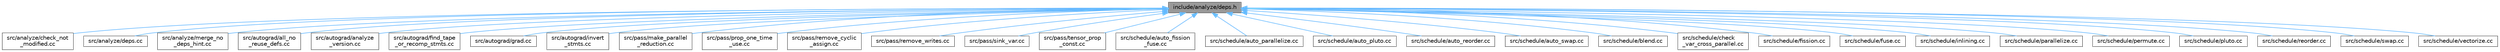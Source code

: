 digraph "include/analyze/deps.h"
{
 // LATEX_PDF_SIZE
  bgcolor="transparent";
  edge [fontname=Helvetica,fontsize=10,labelfontname=Helvetica,labelfontsize=10];
  node [fontname=Helvetica,fontsize=10,shape=box,height=0.2,width=0.4];
  Node1 [label="include/analyze/deps.h",height=0.2,width=0.4,color="gray40", fillcolor="grey60", style="filled", fontcolor="black",tooltip=" "];
  Node1 -> Node2 [dir="back",color="steelblue1",style="solid"];
  Node2 [label="src/analyze/check_not\l_modified.cc",height=0.2,width=0.4,color="grey40", fillcolor="white", style="filled",URL="$check__not__modified_8cc.html",tooltip=" "];
  Node1 -> Node3 [dir="back",color="steelblue1",style="solid"];
  Node3 [label="src/analyze/deps.cc",height=0.2,width=0.4,color="grey40", fillcolor="white", style="filled",URL="$deps_8cc.html",tooltip=" "];
  Node1 -> Node4 [dir="back",color="steelblue1",style="solid"];
  Node4 [label="src/analyze/merge_no\l_deps_hint.cc",height=0.2,width=0.4,color="grey40", fillcolor="white", style="filled",URL="$merge__no__deps__hint_8cc.html",tooltip=" "];
  Node1 -> Node5 [dir="back",color="steelblue1",style="solid"];
  Node5 [label="src/autograd/all_no\l_reuse_defs.cc",height=0.2,width=0.4,color="grey40", fillcolor="white", style="filled",URL="$all__no__reuse__defs_8cc.html",tooltip=" "];
  Node1 -> Node6 [dir="back",color="steelblue1",style="solid"];
  Node6 [label="src/autograd/analyze\l_version.cc",height=0.2,width=0.4,color="grey40", fillcolor="white", style="filled",URL="$analyze__version_8cc.html",tooltip=" "];
  Node1 -> Node7 [dir="back",color="steelblue1",style="solid"];
  Node7 [label="src/autograd/find_tape\l_or_recomp_stmts.cc",height=0.2,width=0.4,color="grey40", fillcolor="white", style="filled",URL="$find__tape__or__recomp__stmts_8cc.html",tooltip=" "];
  Node1 -> Node8 [dir="back",color="steelblue1",style="solid"];
  Node8 [label="src/autograd/grad.cc",height=0.2,width=0.4,color="grey40", fillcolor="white", style="filled",URL="$grad_8cc.html",tooltip=" "];
  Node1 -> Node9 [dir="back",color="steelblue1",style="solid"];
  Node9 [label="src/autograd/invert\l_stmts.cc",height=0.2,width=0.4,color="grey40", fillcolor="white", style="filled",URL="$invert__stmts_8cc.html",tooltip=" "];
  Node1 -> Node10 [dir="back",color="steelblue1",style="solid"];
  Node10 [label="src/pass/make_parallel\l_reduction.cc",height=0.2,width=0.4,color="grey40", fillcolor="white", style="filled",URL="$make__parallel__reduction_8cc.html",tooltip=" "];
  Node1 -> Node11 [dir="back",color="steelblue1",style="solid"];
  Node11 [label="src/pass/prop_one_time\l_use.cc",height=0.2,width=0.4,color="grey40", fillcolor="white", style="filled",URL="$prop__one__time__use_8cc.html",tooltip=" "];
  Node1 -> Node12 [dir="back",color="steelblue1",style="solid"];
  Node12 [label="src/pass/remove_cyclic\l_assign.cc",height=0.2,width=0.4,color="grey40", fillcolor="white", style="filled",URL="$remove__cyclic__assign_8cc.html",tooltip=" "];
  Node1 -> Node13 [dir="back",color="steelblue1",style="solid"];
  Node13 [label="src/pass/remove_writes.cc",height=0.2,width=0.4,color="grey40", fillcolor="white", style="filled",URL="$remove__writes_8cc.html",tooltip=" "];
  Node1 -> Node14 [dir="back",color="steelblue1",style="solid"];
  Node14 [label="src/pass/sink_var.cc",height=0.2,width=0.4,color="grey40", fillcolor="white", style="filled",URL="$sink__var_8cc.html",tooltip=" "];
  Node1 -> Node15 [dir="back",color="steelblue1",style="solid"];
  Node15 [label="src/pass/tensor_prop\l_const.cc",height=0.2,width=0.4,color="grey40", fillcolor="white", style="filled",URL="$tensor__prop__const_8cc.html",tooltip=" "];
  Node1 -> Node16 [dir="back",color="steelblue1",style="solid"];
  Node16 [label="src/schedule/auto_fission\l_fuse.cc",height=0.2,width=0.4,color="grey40", fillcolor="white", style="filled",URL="$auto__fission__fuse_8cc.html",tooltip=" "];
  Node1 -> Node17 [dir="back",color="steelblue1",style="solid"];
  Node17 [label="src/schedule/auto_parallelize.cc",height=0.2,width=0.4,color="grey40", fillcolor="white", style="filled",URL="$auto__parallelize_8cc.html",tooltip=" "];
  Node1 -> Node18 [dir="back",color="steelblue1",style="solid"];
  Node18 [label="src/schedule/auto_pluto.cc",height=0.2,width=0.4,color="grey40", fillcolor="white", style="filled",URL="$auto__pluto_8cc.html",tooltip=" "];
  Node1 -> Node19 [dir="back",color="steelblue1",style="solid"];
  Node19 [label="src/schedule/auto_reorder.cc",height=0.2,width=0.4,color="grey40", fillcolor="white", style="filled",URL="$auto__reorder_8cc.html",tooltip=" "];
  Node1 -> Node20 [dir="back",color="steelblue1",style="solid"];
  Node20 [label="src/schedule/auto_swap.cc",height=0.2,width=0.4,color="grey40", fillcolor="white", style="filled",URL="$auto__swap_8cc.html",tooltip=" "];
  Node1 -> Node21 [dir="back",color="steelblue1",style="solid"];
  Node21 [label="src/schedule/blend.cc",height=0.2,width=0.4,color="grey40", fillcolor="white", style="filled",URL="$blend_8cc.html",tooltip=" "];
  Node1 -> Node22 [dir="back",color="steelblue1",style="solid"];
  Node22 [label="src/schedule/check\l_var_cross_parallel.cc",height=0.2,width=0.4,color="grey40", fillcolor="white", style="filled",URL="$check__var__cross__parallel_8cc.html",tooltip=" "];
  Node1 -> Node23 [dir="back",color="steelblue1",style="solid"];
  Node23 [label="src/schedule/fission.cc",height=0.2,width=0.4,color="grey40", fillcolor="white", style="filled",URL="$fission_8cc.html",tooltip=" "];
  Node1 -> Node24 [dir="back",color="steelblue1",style="solid"];
  Node24 [label="src/schedule/fuse.cc",height=0.2,width=0.4,color="grey40", fillcolor="white", style="filled",URL="$fuse_8cc.html",tooltip=" "];
  Node1 -> Node25 [dir="back",color="steelblue1",style="solid"];
  Node25 [label="src/schedule/inlining.cc",height=0.2,width=0.4,color="grey40", fillcolor="white", style="filled",URL="$inlining_8cc.html",tooltip=" "];
  Node1 -> Node26 [dir="back",color="steelblue1",style="solid"];
  Node26 [label="src/schedule/parallelize.cc",height=0.2,width=0.4,color="grey40", fillcolor="white", style="filled",URL="$parallelize_8cc.html",tooltip=" "];
  Node1 -> Node27 [dir="back",color="steelblue1",style="solid"];
  Node27 [label="src/schedule/permute.cc",height=0.2,width=0.4,color="grey40", fillcolor="white", style="filled",URL="$permute_8cc.html",tooltip=" "];
  Node1 -> Node28 [dir="back",color="steelblue1",style="solid"];
  Node28 [label="src/schedule/pluto.cc",height=0.2,width=0.4,color="grey40", fillcolor="white", style="filled",URL="$pluto_8cc.html",tooltip=" "];
  Node1 -> Node29 [dir="back",color="steelblue1",style="solid"];
  Node29 [label="src/schedule/reorder.cc",height=0.2,width=0.4,color="grey40", fillcolor="white", style="filled",URL="$reorder_8cc.html",tooltip=" "];
  Node1 -> Node30 [dir="back",color="steelblue1",style="solid"];
  Node30 [label="src/schedule/swap.cc",height=0.2,width=0.4,color="grey40", fillcolor="white", style="filled",URL="$swap_8cc.html",tooltip=" "];
  Node1 -> Node31 [dir="back",color="steelblue1",style="solid"];
  Node31 [label="src/schedule/vectorize.cc",height=0.2,width=0.4,color="grey40", fillcolor="white", style="filled",URL="$vectorize_8cc.html",tooltip=" "];
}
